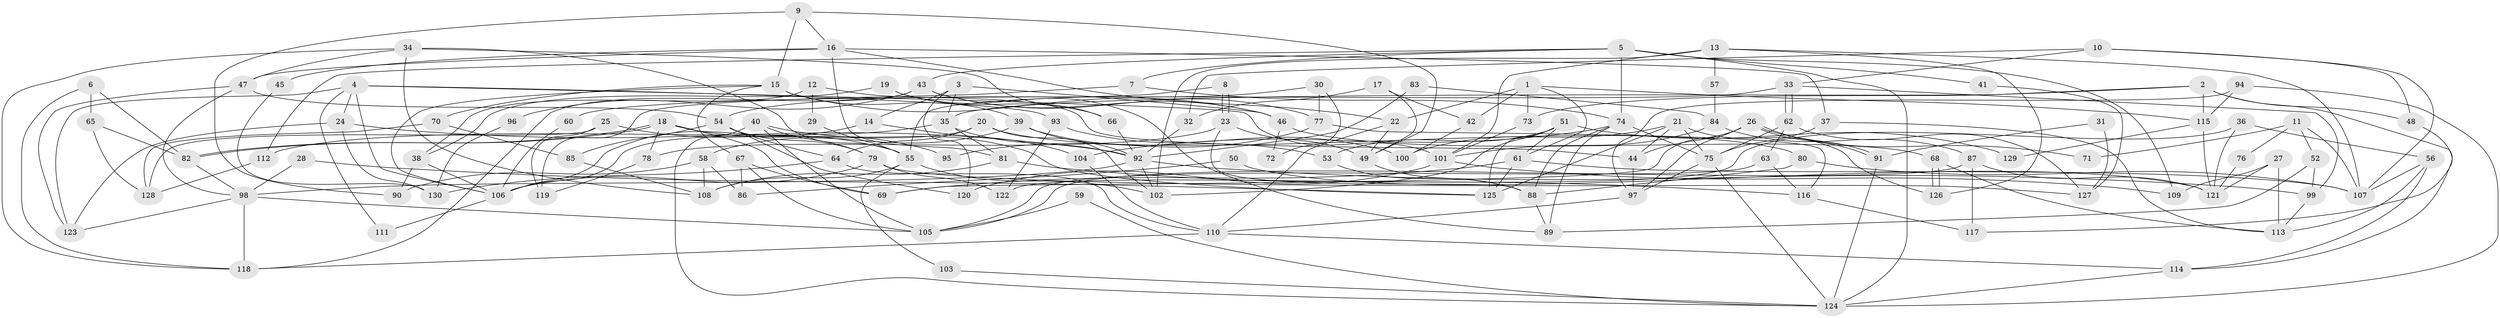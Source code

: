 // coarse degree distribution, {5: 0.18604651162790697, 6: 0.16279069767441862, 10: 0.011627906976744186, 3: 0.18604651162790697, 4: 0.1511627906976744, 8: 0.03488372093023256, 7: 0.05813953488372093, 2: 0.13953488372093023, 9: 0.05813953488372093, 12: 0.011627906976744186}
// Generated by graph-tools (version 1.1) at 2025/42/03/06/25 10:42:02]
// undirected, 130 vertices, 260 edges
graph export_dot {
graph [start="1"]
  node [color=gray90,style=filled];
  1;
  2;
  3;
  4;
  5;
  6;
  7;
  8;
  9;
  10;
  11;
  12;
  13;
  14;
  15;
  16;
  17;
  18;
  19;
  20;
  21;
  22;
  23;
  24;
  25;
  26;
  27;
  28;
  29;
  30;
  31;
  32;
  33;
  34;
  35;
  36;
  37;
  38;
  39;
  40;
  41;
  42;
  43;
  44;
  45;
  46;
  47;
  48;
  49;
  50;
  51;
  52;
  53;
  54;
  55;
  56;
  57;
  58;
  59;
  60;
  61;
  62;
  63;
  64;
  65;
  66;
  67;
  68;
  69;
  70;
  71;
  72;
  73;
  74;
  75;
  76;
  77;
  78;
  79;
  80;
  81;
  82;
  83;
  84;
  85;
  86;
  87;
  88;
  89;
  90;
  91;
  92;
  93;
  94;
  95;
  96;
  97;
  98;
  99;
  100;
  101;
  102;
  103;
  104;
  105;
  106;
  107;
  108;
  109;
  110;
  111;
  112;
  113;
  114;
  115;
  116;
  117;
  118;
  119;
  120;
  121;
  122;
  123;
  124;
  125;
  126;
  127;
  128;
  129;
  130;
  1 -- 22;
  1 -- 115;
  1 -- 42;
  1 -- 61;
  1 -- 73;
  2 -- 115;
  2 -- 114;
  2 -- 35;
  2 -- 48;
  2 -- 73;
  3 -- 14;
  3 -- 35;
  3 -- 46;
  3 -- 120;
  4 -- 106;
  4 -- 123;
  4 -- 24;
  4 -- 93;
  4 -- 101;
  4 -- 111;
  5 -- 43;
  5 -- 74;
  5 -- 7;
  5 -- 41;
  5 -- 109;
  5 -- 112;
  5 -- 124;
  6 -- 65;
  6 -- 82;
  6 -- 118;
  7 -- 119;
  7 -- 74;
  8 -- 23;
  8 -- 23;
  8 -- 55;
  9 -- 49;
  9 -- 90;
  9 -- 15;
  9 -- 16;
  10 -- 107;
  10 -- 33;
  10 -- 32;
  10 -- 48;
  11 -- 107;
  11 -- 52;
  11 -- 71;
  11 -- 76;
  12 -- 38;
  12 -- 44;
  12 -- 29;
  13 -- 107;
  13 -- 101;
  13 -- 57;
  13 -- 102;
  13 -- 126;
  14 -- 104;
  14 -- 106;
  15 -- 67;
  15 -- 39;
  15 -- 46;
  15 -- 70;
  15 -- 106;
  16 -- 47;
  16 -- 22;
  16 -- 37;
  16 -- 45;
  16 -- 81;
  17 -- 49;
  17 -- 32;
  17 -- 42;
  18 -- 69;
  18 -- 82;
  18 -- 82;
  18 -- 78;
  18 -- 95;
  19 -- 66;
  19 -- 89;
  19 -- 38;
  20 -- 64;
  20 -- 102;
  20 -- 80;
  20 -- 106;
  21 -- 126;
  21 -- 125;
  21 -- 44;
  21 -- 75;
  21 -- 100;
  22 -- 110;
  22 -- 49;
  23 -- 88;
  23 -- 49;
  23 -- 78;
  24 -- 92;
  24 -- 123;
  24 -- 130;
  25 -- 55;
  25 -- 128;
  25 -- 119;
  26 -- 91;
  26 -- 91;
  26 -- 44;
  26 -- 69;
  26 -- 71;
  26 -- 97;
  27 -- 113;
  27 -- 109;
  27 -- 121;
  28 -- 125;
  28 -- 98;
  29 -- 55;
  30 -- 54;
  30 -- 77;
  30 -- 72;
  31 -- 91;
  31 -- 127;
  32 -- 92;
  33 -- 99;
  33 -- 62;
  33 -- 62;
  33 -- 60;
  34 -- 55;
  34 -- 118;
  34 -- 47;
  34 -- 66;
  34 -- 108;
  35 -- 92;
  35 -- 81;
  35 -- 112;
  36 -- 56;
  36 -- 122;
  36 -- 121;
  37 -- 75;
  37 -- 113;
  38 -- 106;
  38 -- 90;
  39 -- 53;
  39 -- 58;
  39 -- 92;
  40 -- 124;
  40 -- 79;
  40 -- 105;
  40 -- 125;
  41 -- 127;
  42 -- 100;
  43 -- 118;
  43 -- 46;
  43 -- 77;
  43 -- 96;
  44 -- 97;
  45 -- 130;
  46 -- 68;
  46 -- 72;
  47 -- 98;
  47 -- 54;
  47 -- 123;
  48 -- 117;
  49 -- 88;
  50 -- 121;
  50 -- 86;
  51 -- 125;
  51 -- 102;
  51 -- 53;
  51 -- 61;
  51 -- 129;
  52 -- 89;
  52 -- 99;
  53 -- 88;
  54 -- 120;
  54 -- 64;
  54 -- 79;
  54 -- 85;
  55 -- 108;
  55 -- 102;
  55 -- 103;
  56 -- 107;
  56 -- 113;
  56 -- 114;
  57 -- 84;
  58 -- 108;
  58 -- 86;
  58 -- 90;
  59 -- 124;
  59 -- 105;
  60 -- 106;
  61 -- 69;
  61 -- 107;
  61 -- 125;
  62 -- 75;
  62 -- 63;
  62 -- 127;
  63 -- 105;
  63 -- 116;
  64 -- 110;
  64 -- 130;
  65 -- 128;
  65 -- 82;
  66 -- 92;
  67 -- 69;
  67 -- 105;
  67 -- 86;
  68 -- 126;
  68 -- 126;
  68 -- 113;
  70 -- 85;
  70 -- 128;
  73 -- 101;
  74 -- 75;
  74 -- 88;
  74 -- 89;
  74 -- 104;
  75 -- 97;
  75 -- 124;
  76 -- 121;
  77 -- 116;
  77 -- 95;
  78 -- 119;
  79 -- 106;
  79 -- 122;
  79 -- 127;
  80 -- 88;
  80 -- 107;
  81 -- 108;
  81 -- 116;
  82 -- 98;
  83 -- 92;
  83 -- 84;
  84 -- 87;
  84 -- 101;
  85 -- 108;
  87 -- 117;
  87 -- 121;
  87 -- 105;
  88 -- 89;
  91 -- 124;
  92 -- 98;
  92 -- 99;
  92 -- 102;
  93 -- 100;
  93 -- 122;
  94 -- 97;
  94 -- 124;
  94 -- 115;
  96 -- 130;
  97 -- 110;
  98 -- 123;
  98 -- 105;
  98 -- 118;
  99 -- 113;
  101 -- 109;
  101 -- 120;
  103 -- 124;
  104 -- 110;
  106 -- 111;
  110 -- 114;
  110 -- 118;
  112 -- 128;
  114 -- 124;
  115 -- 121;
  115 -- 129;
  116 -- 117;
}
